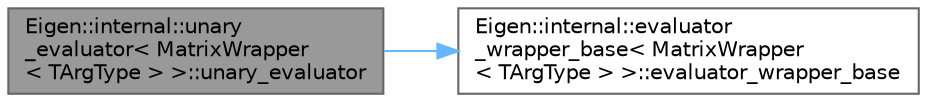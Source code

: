 digraph "Eigen::internal::unary_evaluator&lt; MatrixWrapper&lt; TArgType &gt; &gt;::unary_evaluator"
{
 // LATEX_PDF_SIZE
  bgcolor="transparent";
  edge [fontname=Helvetica,fontsize=10,labelfontname=Helvetica,labelfontsize=10];
  node [fontname=Helvetica,fontsize=10,shape=box,height=0.2,width=0.4];
  rankdir="LR";
  Node1 [id="Node000001",label="Eigen::internal::unary\l_evaluator\< MatrixWrapper\l\< TArgType \> \>::unary_evaluator",height=0.2,width=0.4,color="gray40", fillcolor="grey60", style="filled", fontcolor="black",tooltip=" "];
  Node1 -> Node2 [id="edge2_Node000001_Node000002",color="steelblue1",style="solid",tooltip=" "];
  Node2 [id="Node000002",label="Eigen::internal::evaluator\l_wrapper_base\< MatrixWrapper\l\< TArgType \> \>::evaluator_wrapper_base",height=0.2,width=0.4,color="grey40", fillcolor="white", style="filled",URL="$struct_eigen_1_1internal_1_1evaluator__wrapper__base.html#a529c1380dce98ac43ff335c41fe3b314",tooltip=" "];
}
